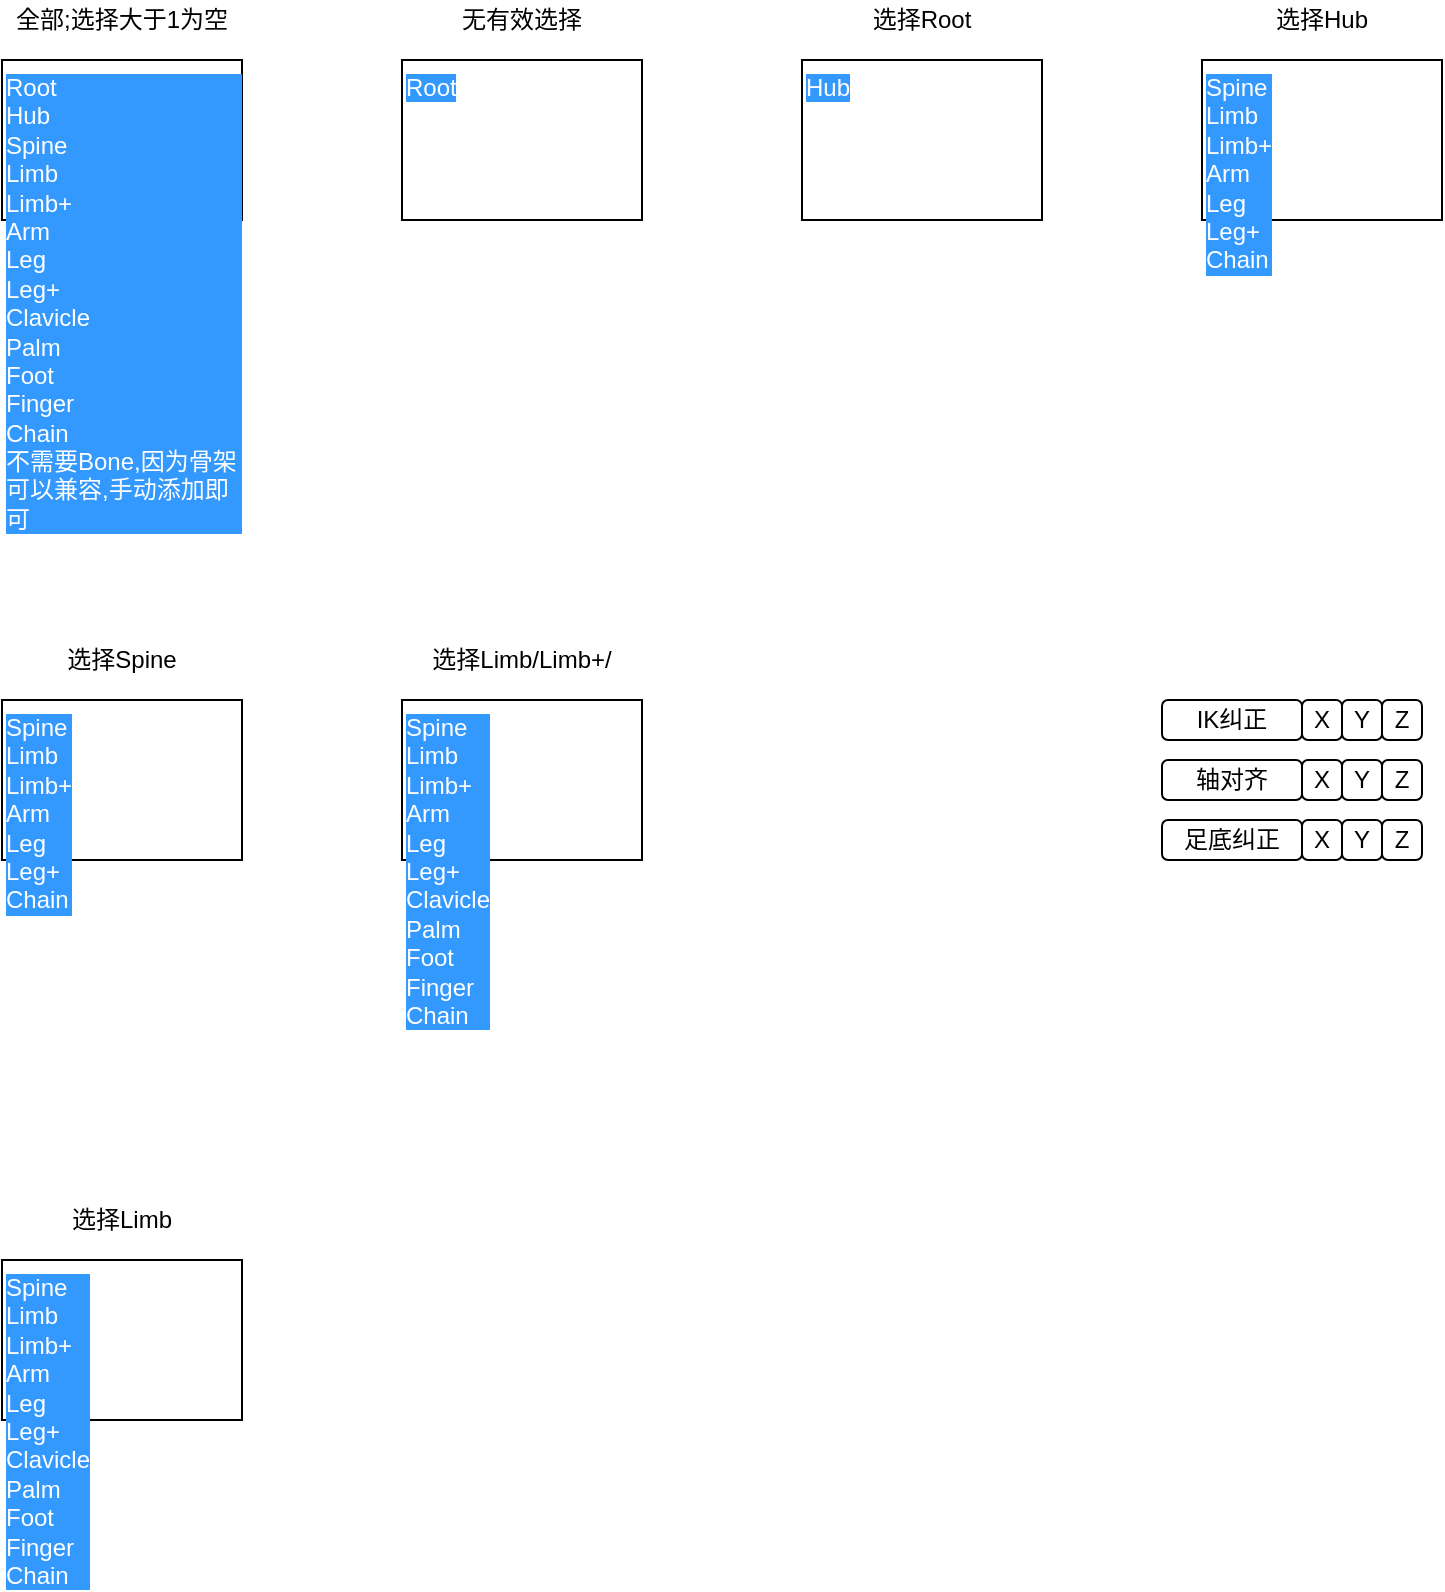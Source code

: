 <mxfile version="14.1.8" type="device"><diagram id="J8rhBHDsplA07XIdYenh" name="第 1 页"><mxGraphModel dx="981" dy="567" grid="1" gridSize="10" guides="1" tooltips="1" connect="1" arrows="1" fold="1" page="1" pageScale="1" pageWidth="827" pageHeight="1169" math="0" shadow="0"><root><mxCell id="0"/><mxCell id="1" parent="0"/><mxCell id="4xOrNsEEYY9OO3jhW5fK-1" value="Root&lt;br&gt;Hub&lt;br&gt;Spine&lt;br&gt;Limb&lt;br&gt;Limb+&lt;br&gt;Arm&lt;br&gt;Leg&lt;br&gt;Leg+&lt;br&gt;Clavicle&lt;br&gt;Palm&lt;br&gt;Foot&lt;br&gt;Finger&lt;br&gt;Chain&lt;br&gt;不需要Bone,因为骨架可以兼容,手动添加即可" style="rounded=0;whiteSpace=wrap;html=1;align=left;verticalAlign=top;labelBackgroundColor=#3399FF;fontColor=#FFFFFF;" vertex="1" parent="1"><mxGeometry x="40" y="80" width="120" height="80" as="geometry"/></mxCell><mxCell id="4xOrNsEEYY9OO3jhW5fK-3" value="Root" style="rounded=0;whiteSpace=wrap;html=1;align=left;verticalAlign=top;labelBackgroundColor=#3399FF;fontColor=#FFFFFF;" vertex="1" parent="1"><mxGeometry x="240" y="80" width="120" height="80" as="geometry"/></mxCell><mxCell id="4xOrNsEEYY9OO3jhW5fK-4" value="Hub" style="rounded=0;whiteSpace=wrap;html=1;align=left;verticalAlign=top;labelBackgroundColor=#3399FF;fontColor=#FFFFFF;" vertex="1" parent="1"><mxGeometry x="440" y="80" width="120" height="80" as="geometry"/></mxCell><mxCell id="4xOrNsEEYY9OO3jhW5fK-5" value="无有效选择" style="text;html=1;strokeColor=none;fillColor=none;align=center;verticalAlign=middle;whiteSpace=wrap;rounded=0;labelBackgroundColor=none;" vertex="1" parent="1"><mxGeometry x="240" y="50" width="120" height="20" as="geometry"/></mxCell><mxCell id="4xOrNsEEYY9OO3jhW5fK-6" value="选择Root" style="text;html=1;strokeColor=none;fillColor=none;align=center;verticalAlign=middle;whiteSpace=wrap;rounded=0;labelBackgroundColor=none;" vertex="1" parent="1"><mxGeometry x="440" y="50" width="120" height="20" as="geometry"/></mxCell><mxCell id="4xOrNsEEYY9OO3jhW5fK-7" value="Spine&lt;br&gt;Limb&lt;br&gt;Limb+&lt;br&gt;Arm&lt;br&gt;Leg&lt;br&gt;Leg+&lt;br&gt;Chain" style="rounded=0;whiteSpace=wrap;html=1;align=left;verticalAlign=top;labelBackgroundColor=#3399FF;fontColor=#FFFFFF;" vertex="1" parent="1"><mxGeometry x="640" y="80" width="120" height="80" as="geometry"/></mxCell><mxCell id="4xOrNsEEYY9OO3jhW5fK-8" value="选择Hub" style="text;html=1;strokeColor=none;fillColor=none;align=center;verticalAlign=middle;whiteSpace=wrap;rounded=0;labelBackgroundColor=none;" vertex="1" parent="1"><mxGeometry x="640" y="50" width="120" height="20" as="geometry"/></mxCell><mxCell id="4xOrNsEEYY9OO3jhW5fK-10" value="选择Spine" style="text;html=1;strokeColor=none;fillColor=none;align=center;verticalAlign=middle;whiteSpace=wrap;rounded=0;labelBackgroundColor=none;" vertex="1" parent="1"><mxGeometry x="40" y="370" width="120" height="20" as="geometry"/></mxCell><mxCell id="4xOrNsEEYY9OO3jhW5fK-11" value="Spine&lt;br&gt;Limb&lt;br&gt;Limb+&lt;br&gt;Arm&lt;br&gt;Leg&lt;br&gt;Leg+&lt;br&gt;Chain" style="rounded=0;whiteSpace=wrap;html=1;align=left;verticalAlign=top;labelBackgroundColor=#3399FF;fontColor=#FFFFFF;spacingTop=0;" vertex="1" parent="1"><mxGeometry x="40" y="400" width="120" height="80" as="geometry"/></mxCell><mxCell id="4xOrNsEEYY9OO3jhW5fK-12" value="Spine&lt;br&gt;Limb&lt;br&gt;Limb+&lt;br&gt;Arm&lt;br&gt;Leg&lt;br&gt;Leg+&lt;br&gt;Clavicle&lt;br&gt;Palm&lt;br&gt;Foot&lt;br&gt;Finger&lt;br&gt;Chain" style="rounded=0;whiteSpace=wrap;html=1;align=left;verticalAlign=top;labelBackgroundColor=#3399FF;fontColor=#FFFFFF;spacingTop=0;" vertex="1" parent="1"><mxGeometry x="240" y="400" width="120" height="80" as="geometry"/></mxCell><mxCell id="4xOrNsEEYY9OO3jhW5fK-13" value="选择Limb/Limb+/" style="text;html=1;strokeColor=none;fillColor=none;align=center;verticalAlign=middle;whiteSpace=wrap;rounded=0;labelBackgroundColor=none;" vertex="1" parent="1"><mxGeometry x="240" y="370" width="120" height="20" as="geometry"/></mxCell><mxCell id="4xOrNsEEYY9OO3jhW5fK-14" value="全部;选择大于1为空" style="text;html=1;strokeColor=none;fillColor=none;align=center;verticalAlign=middle;whiteSpace=wrap;rounded=0;labelBackgroundColor=none;" vertex="1" parent="1"><mxGeometry x="40" y="50" width="120" height="20" as="geometry"/></mxCell><mxCell id="4xOrNsEEYY9OO3jhW5fK-15" value="Spine&lt;br&gt;Limb&lt;br&gt;Limb+&lt;br&gt;Arm&lt;br&gt;Leg&lt;br&gt;Leg+&lt;br&gt;Clavicle&lt;br&gt;Palm&lt;br&gt;Foot&lt;br&gt;Finger&lt;br&gt;Chain" style="rounded=0;whiteSpace=wrap;html=1;align=left;verticalAlign=top;labelBackgroundColor=#3399FF;fontColor=#FFFFFF;spacingTop=0;" vertex="1" parent="1"><mxGeometry x="40" y="680" width="120" height="80" as="geometry"/></mxCell><mxCell id="4xOrNsEEYY9OO3jhW5fK-16" value="选择Limb" style="text;html=1;strokeColor=none;fillColor=none;align=center;verticalAlign=middle;whiteSpace=wrap;rounded=0;labelBackgroundColor=none;" vertex="1" parent="1"><mxGeometry x="40" y="650" width="120" height="20" as="geometry"/></mxCell><mxCell id="4xOrNsEEYY9OO3jhW5fK-17" value="IK纠正" style="rounded=1;whiteSpace=wrap;html=1;labelBackgroundColor=none;fontColor=#000000;" vertex="1" parent="1"><mxGeometry x="620" y="400" width="70" height="20" as="geometry"/></mxCell><mxCell id="4xOrNsEEYY9OO3jhW5fK-18" value="足底纠正" style="rounded=1;whiteSpace=wrap;html=1;labelBackgroundColor=none;fontColor=#000000;" vertex="1" parent="1"><mxGeometry x="620" y="460" width="70" height="20" as="geometry"/></mxCell><mxCell id="4xOrNsEEYY9OO3jhW5fK-19" value="轴对齐" style="rounded=1;whiteSpace=wrap;html=1;labelBackgroundColor=none;fontColor=#000000;" vertex="1" parent="1"><mxGeometry x="620" y="430" width="70" height="20" as="geometry"/></mxCell><mxCell id="4xOrNsEEYY9OO3jhW5fK-20" value="X" style="rounded=1;whiteSpace=wrap;html=1;labelBackgroundColor=none;fontColor=#000000;" vertex="1" parent="1"><mxGeometry x="690" y="400" width="20" height="20" as="geometry"/></mxCell><mxCell id="4xOrNsEEYY9OO3jhW5fK-21" value="Y" style="rounded=1;whiteSpace=wrap;html=1;labelBackgroundColor=none;fontColor=#000000;" vertex="1" parent="1"><mxGeometry x="710" y="400" width="20" height="20" as="geometry"/></mxCell><mxCell id="4xOrNsEEYY9OO3jhW5fK-22" value="Z" style="rounded=1;whiteSpace=wrap;html=1;labelBackgroundColor=none;fontColor=#000000;" vertex="1" parent="1"><mxGeometry x="730" y="400" width="20" height="20" as="geometry"/></mxCell><mxCell id="4xOrNsEEYY9OO3jhW5fK-27" value="X" style="rounded=1;whiteSpace=wrap;html=1;labelBackgroundColor=none;fontColor=#000000;" vertex="1" parent="1"><mxGeometry x="690" y="430" width="20" height="20" as="geometry"/></mxCell><mxCell id="4xOrNsEEYY9OO3jhW5fK-28" value="Y" style="rounded=1;whiteSpace=wrap;html=1;labelBackgroundColor=none;fontColor=#000000;" vertex="1" parent="1"><mxGeometry x="710" y="430" width="20" height="20" as="geometry"/></mxCell><mxCell id="4xOrNsEEYY9OO3jhW5fK-29" value="Z" style="rounded=1;whiteSpace=wrap;html=1;labelBackgroundColor=none;fontColor=#000000;" vertex="1" parent="1"><mxGeometry x="730" y="430" width="20" height="20" as="geometry"/></mxCell><mxCell id="4xOrNsEEYY9OO3jhW5fK-30" value="X" style="rounded=1;whiteSpace=wrap;html=1;labelBackgroundColor=none;fontColor=#000000;" vertex="1" parent="1"><mxGeometry x="690" y="460" width="20" height="20" as="geometry"/></mxCell><mxCell id="4xOrNsEEYY9OO3jhW5fK-31" value="Y" style="rounded=1;whiteSpace=wrap;html=1;labelBackgroundColor=none;fontColor=#000000;" vertex="1" parent="1"><mxGeometry x="710" y="460" width="20" height="20" as="geometry"/></mxCell><mxCell id="4xOrNsEEYY9OO3jhW5fK-32" value="Z" style="rounded=1;whiteSpace=wrap;html=1;labelBackgroundColor=none;fontColor=#000000;" vertex="1" parent="1"><mxGeometry x="730" y="460" width="20" height="20" as="geometry"/></mxCell></root></mxGraphModel></diagram></mxfile>
